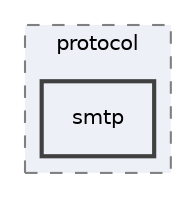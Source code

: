 digraph "/Users/jlu/zeek/src/analyzer/protocol/smtp"
{
 // LATEX_PDF_SIZE
  edge [fontname="Helvetica",fontsize="10",labelfontname="Helvetica",labelfontsize="10"];
  node [fontname="Helvetica",fontsize="10",shape=record];
  compound=true
  subgraph clusterdir_5b88579d87e8de5dcee2ef4958d0594c {
    graph [ bgcolor="#edf0f7", pencolor="grey50", style="filled,dashed,", label="protocol", fontname="Helvetica", fontsize="10", URL="dir_5b88579d87e8de5dcee2ef4958d0594c.html"]
  dir_1fa88887315624b31e773240d24b65ac [shape=box, label="smtp", style="filled,bold,", fillcolor="#edf0f7", color="grey25", URL="dir_1fa88887315624b31e773240d24b65ac.html"];
  }
}
